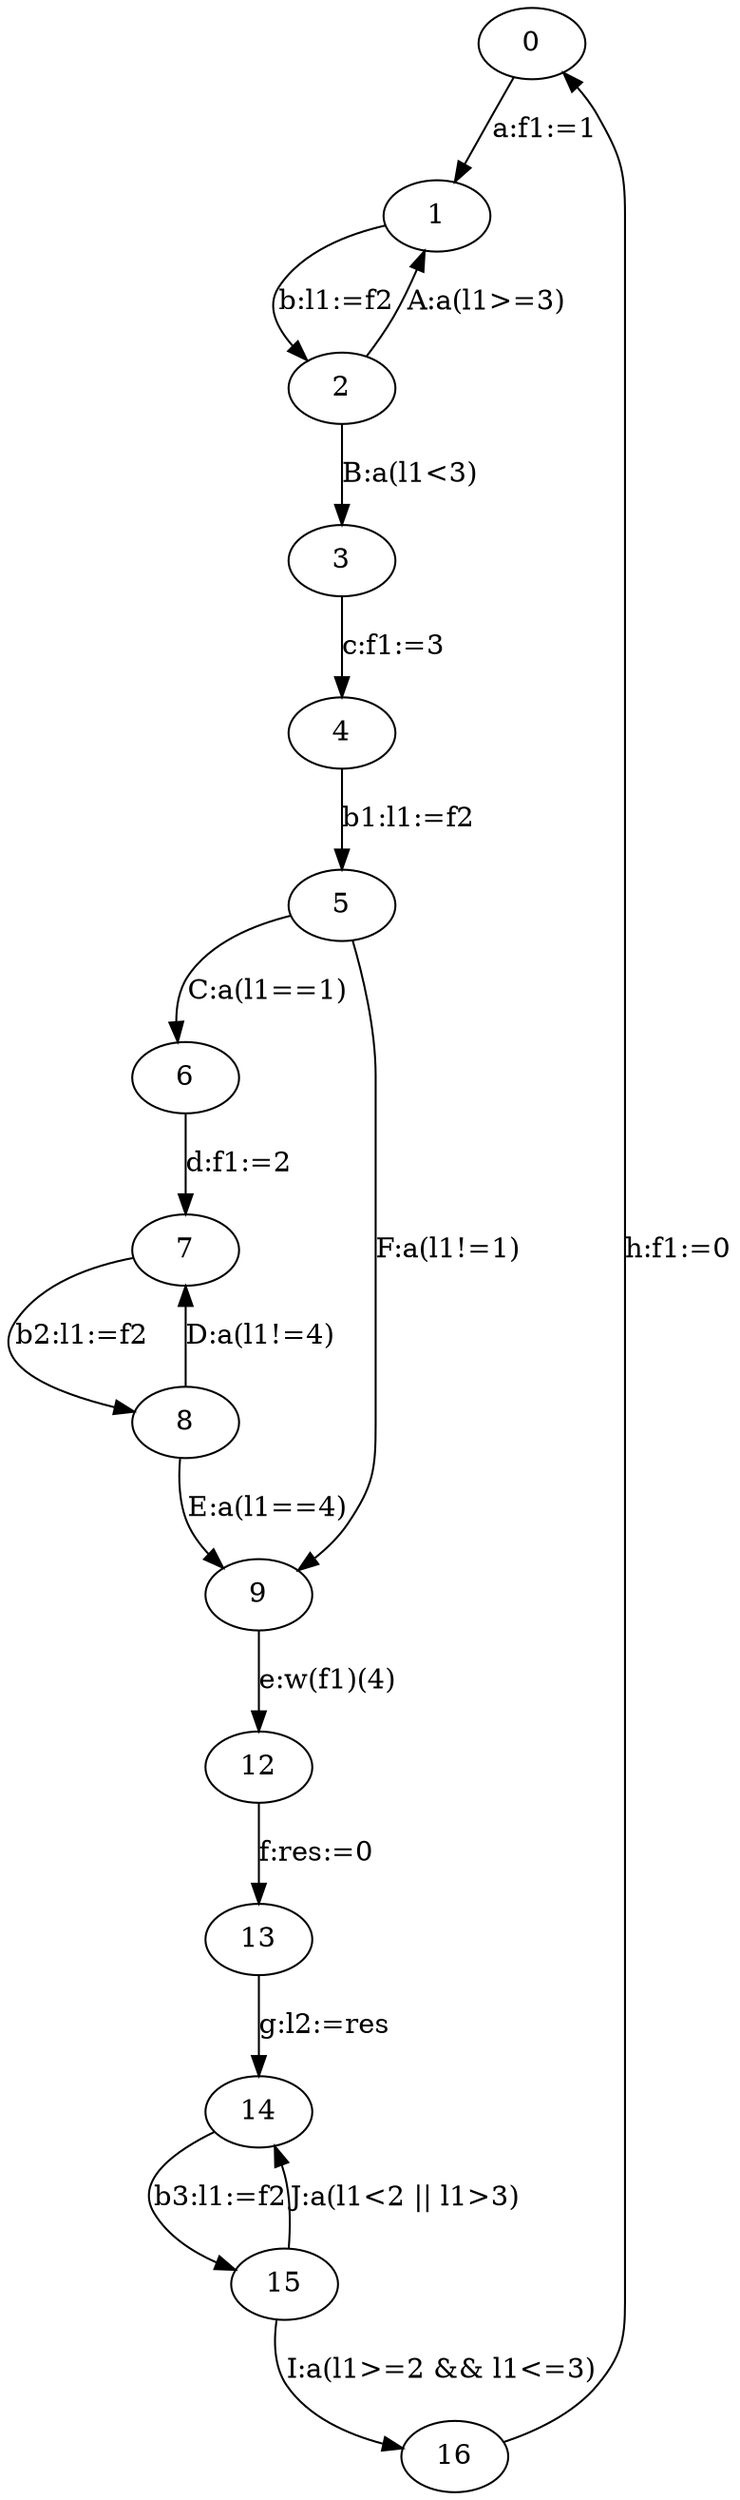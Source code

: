 digraph "unnamed" {
"0" [
fixedsize="false"
label="0"
regular="false"
];
"1" [
fixedsize="false"
label="1"
regular="false"
];
"2" [
fixedsize="false"
label="2"
regular="false"
];
"3" [
fixedsize="false"
label="3"
regular="false"
];
"4" [
fixedsize="false"
label="4"
regular="false"
];
"5" [
fixedsize="false"
label="5"
regular="false"
];
"6" [
fixedsize="false"
label="6"
regular="false"
];
"7" [
fixedsize="false"
label="7"
regular="false"
];
"8" [
fixedsize="false"
label="8"
regular="false"
];
"9" [
fixedsize="false"
label="9"
regular="false"
];
"12" [
fixedsize="false"
label="12"
regular="false"
];
"13" [
fixedsize="false"
label="13"
regular="false"
];
"14" [
fixedsize="false"
label="14"
regular="false"
];
"15" [
fixedsize="false"
label="15"
regular="false"
];
"16" [
fixedsize="false"
label="16"
regular="false"
];
"0" -> "1" [
constraint="true"
decorate="false"
label="a:f1:=1"
labelfloat="false"
];
"1" -> "2" [
constraint="true"
decorate="false"
label="b:l1:=f2"
labelfloat="false"
];
"2" -> "1" [
constraint="true"
decorate="false"
label="A:a(l1>=3)"
labelfloat="false"
];
"2" -> "3" [
constraint="true"
decorate="false"
label="B:a(l1<3)"
labelfloat="false"
];
"3" -> "4" [
constraint="true"
decorate="false"
label="c:f1:=3"
labelfloat="false"
];
"4" -> "5" [
constraint="true"
decorate="false"
label="b1:l1:=f2"
labelfloat="false"
];
"5" -> "6" [
constraint="true"
decorate="false"
label="C:a(l1==1)"
labelfloat="false"
];
"6" -> "7" [
constraint="true"
decorate="false"
label="d:f1:=2"
labelfloat="false"
];
"7" -> "8" [
constraint="true"
decorate="false"
label="b2:l1:=f2"
labelfloat="false"
];
"8" -> "7" [
constraint="true"
decorate="false"
label="D:a(l1!=4)"
labelfloat="false"
];
"8" -> "9" [
constraint="true"
decorate="false"
label="E:a(l1==4)"
labelfloat="false"
];
"9" -> "12" [
constraint="true"
decorate="false"
label="e:w(f1)(4)"
labelfloat="false"
];
"5" -> "9" [
constraint="true"
decorate="false"
label="F:a(l1!=1)"
labelfloat="false"
];
"12" -> "13" [
constraint="true"
decorate="false"
label="f:res:=0"
labelfloat="false"
];
"13" -> "14" [
constraint="true"
decorate="false"
label="g:l2:=res"
labelfloat="false"
];
"14" -> "15" [
constraint="true"
decorate="false"
label="b3:l1:=f2"
labelfloat="false"
];
"16" -> "0" [
constraint="true"
decorate="false"
label="h:f1:=0"
labelfloat="false"
];
"15" -> "14" [
constraint="true"
decorate="false"
label="J:a(l1<2 || l1>3)"
labelfloat="false"
];
"15" -> "16" [
constraint="true"
decorate="false"
label="I:a(l1>=2 && l1<=3)"
labelfloat="false"
];
}
